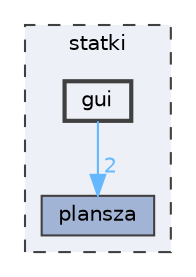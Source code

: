 digraph "/home/grzegorz/Dokumenty/studia/ZAP/Projekt/statki/statki/gui"
{
 // LATEX_PDF_SIZE
  bgcolor="transparent";
  edge [fontname=Helvetica,fontsize=10,labelfontname=Helvetica,labelfontsize=10];
  node [fontname=Helvetica,fontsize=10,shape=box,height=0.2,width=0.4];
  compound=true
  subgraph clusterdir_1097b10458085dead3104c6a33234b0a {
    graph [ bgcolor="#edf0f7", pencolor="grey25", label="statki", fontname=Helvetica,fontsize=10 style="filled,dashed", URL="dir_1097b10458085dead3104c6a33234b0a.html",tooltip=""]
  dir_4e29ba5c23f662b5d0a09f02c252ab53 [label="plansza", fillcolor="#a2b4d6", color="grey25", style="filled", URL="dir_4e29ba5c23f662b5d0a09f02c252ab53.html",tooltip=""];
  dir_23f09dcf8f379741d5c82386533e9399 [label="gui", fillcolor="#edf0f7", color="grey25", style="filled,bold", URL="dir_23f09dcf8f379741d5c82386533e9399.html",tooltip=""];
  }
  dir_23f09dcf8f379741d5c82386533e9399->dir_4e29ba5c23f662b5d0a09f02c252ab53 [headlabel="2", labeldistance=1.5 headhref="dir_000001_000002.html" href="dir_000001_000002.html" color="steelblue1" fontcolor="steelblue1"];
}
